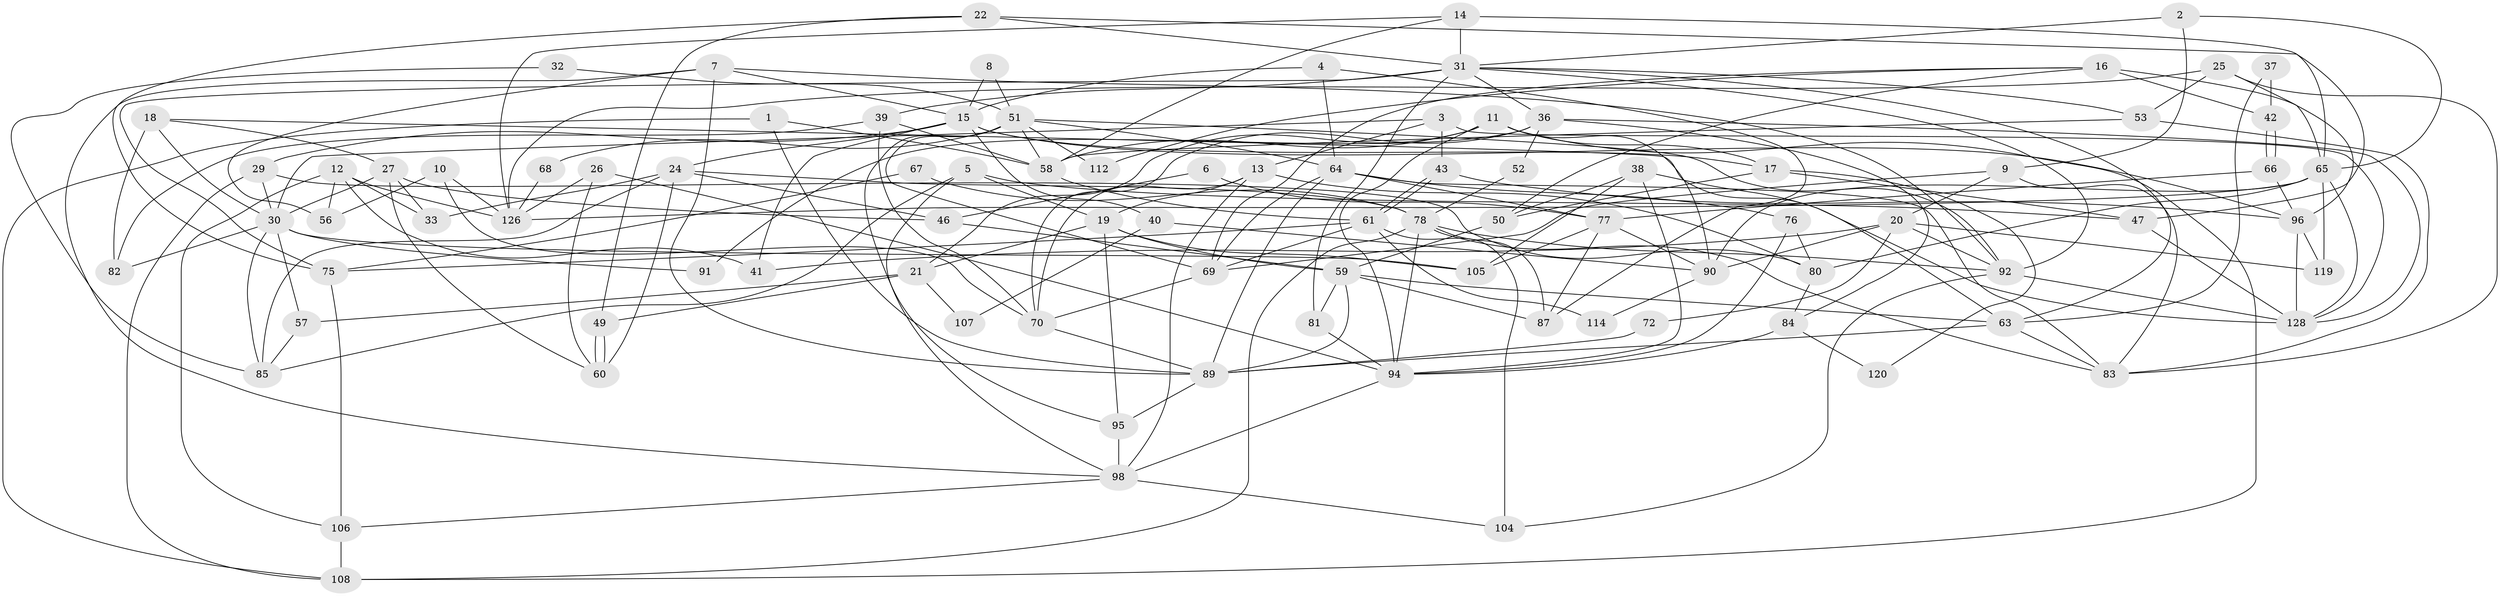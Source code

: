 // Generated by graph-tools (version 1.1) at 2025/24/03/03/25 07:24:01]
// undirected, 91 vertices, 210 edges
graph export_dot {
graph [start="1"]
  node [color=gray90,style=filled];
  1;
  2;
  3 [super="+111"];
  4 [super="+48"];
  5;
  6;
  7;
  8;
  9;
  10;
  11 [super="+71"];
  12 [super="+101"];
  13 [super="+113"];
  14;
  15 [super="+99"];
  16;
  17 [super="+34"];
  18;
  19 [super="+23"];
  20 [super="+44"];
  21;
  22;
  24;
  25 [super="+55"];
  26;
  27 [super="+28"];
  29 [super="+54"];
  30 [super="+88"];
  31 [super="+79"];
  32;
  33 [super="+35"];
  36 [super="+45"];
  37;
  38 [super="+62"];
  39;
  40;
  41;
  42;
  43;
  46;
  47;
  49;
  50;
  51 [super="+97"];
  52;
  53;
  56;
  57;
  58 [super="+86"];
  59 [super="+103"];
  60;
  61 [super="+74"];
  63;
  64 [super="+115"];
  65 [super="+73"];
  66;
  67;
  68;
  69;
  70 [super="+117"];
  72;
  75;
  76;
  77 [super="+110"];
  78 [super="+125"];
  80;
  81;
  82 [super="+102"];
  83 [super="+122"];
  84;
  85 [super="+100"];
  87;
  89 [super="+93"];
  90 [super="+121"];
  91;
  92 [super="+124"];
  94 [super="+118"];
  95;
  96 [super="+116"];
  98 [super="+109"];
  104;
  105;
  106 [super="+123"];
  107;
  108;
  112;
  114;
  119;
  120;
  126 [super="+127"];
  128;
  1 -- 58;
  1 -- 89;
  1 -- 108;
  2 -- 31;
  2 -- 65;
  2 -- 9;
  3 -- 128;
  3 -- 43;
  3 -- 30;
  3 -- 13;
  4 -- 87;
  4 -- 15;
  4 -- 64;
  5 -- 98;
  5 -- 85;
  5 -- 47;
  5 -- 19;
  6 -- 46;
  6 -- 77;
  7 -- 92;
  7 -- 56;
  7 -- 89;
  7 -- 98;
  7 -- 15;
  8 -- 51;
  8 -- 15;
  9 -- 69;
  9 -- 83;
  9 -- 20;
  10 -- 56;
  10 -- 70;
  10 -- 126;
  11 -- 108;
  11 -- 17;
  11 -- 90;
  11 -- 21;
  11 -- 58;
  11 -- 94;
  12 -- 56;
  12 -- 33;
  12 -- 41;
  12 -- 126;
  12 -- 106;
  13 -- 19;
  13 -- 80;
  13 -- 70;
  13 -- 98;
  14 -- 31 [weight=2];
  14 -- 58;
  14 -- 126;
  14 -- 65;
  15 -- 96;
  15 -- 29;
  15 -- 17;
  15 -- 41;
  15 -- 40;
  15 -- 24;
  16 -- 69;
  16 -- 50;
  16 -- 42;
  16 -- 112;
  16 -- 96;
  17 -- 50;
  17 -- 120;
  17 -- 47;
  18 -- 63;
  18 -- 82 [weight=2];
  18 -- 27;
  18 -- 30;
  19 -- 21;
  19 -- 95;
  19 -- 105;
  19 -- 59;
  20 -- 41;
  20 -- 72;
  20 -- 119;
  20 -- 92;
  20 -- 90;
  21 -- 49;
  21 -- 57;
  21 -- 107;
  22 -- 47;
  22 -- 31;
  22 -- 49;
  22 -- 75;
  24 -- 46;
  24 -- 60;
  24 -- 78;
  24 -- 85;
  24 -- 33;
  25 -- 83;
  25 -- 65;
  25 -- 53;
  25 -- 126;
  26 -- 60;
  26 -- 94;
  26 -- 126;
  27 -- 33 [weight=2];
  27 -- 30;
  27 -- 60;
  27 -- 46;
  29 -- 30;
  29 -- 80;
  29 -- 108;
  30 -- 105;
  30 -- 82;
  30 -- 57;
  30 -- 91;
  30 -- 85;
  31 -- 63;
  31 -- 39;
  31 -- 75;
  31 -- 81;
  31 -- 53;
  31 -- 92;
  31 -- 36;
  32 -- 51;
  32 -- 85;
  36 -- 84;
  36 -- 91;
  36 -- 70;
  36 -- 128;
  36 -- 52;
  37 -- 63;
  37 -- 42;
  38 -- 50 [weight=2];
  38 -- 128;
  38 -- 105;
  38 -- 94;
  39 -- 58;
  39 -- 70;
  39 -- 82;
  40 -- 107;
  40 -- 90;
  42 -- 66;
  42 -- 66;
  43 -- 61;
  43 -- 61;
  43 -- 96;
  46 -- 59;
  47 -- 128;
  49 -- 60;
  49 -- 60;
  50 -- 59;
  51 -- 69;
  51 -- 95;
  51 -- 68;
  51 -- 92;
  51 -- 112;
  51 -- 58;
  51 -- 64;
  52 -- 78;
  53 -- 58;
  53 -- 83;
  57 -- 85;
  58 -- 61;
  59 -- 81;
  59 -- 87;
  59 -- 89;
  59 -- 63;
  61 -- 69;
  61 -- 104;
  61 -- 114;
  61 -- 75;
  63 -- 83;
  63 -- 89;
  64 -- 76;
  64 -- 89;
  64 -- 69;
  64 -- 83;
  64 -- 77;
  65 -- 128;
  65 -- 90;
  65 -- 126;
  65 -- 80;
  65 -- 119;
  66 -- 77;
  66 -- 96;
  67 -- 75;
  67 -- 78;
  68 -- 126;
  69 -- 70;
  70 -- 89;
  72 -- 89;
  75 -- 106;
  76 -- 80;
  76 -- 94;
  77 -- 90 [weight=2];
  77 -- 87;
  77 -- 105;
  78 -- 83;
  78 -- 87;
  78 -- 92;
  78 -- 108;
  78 -- 94;
  80 -- 84;
  81 -- 94;
  84 -- 120;
  84 -- 94;
  89 -- 95;
  90 -- 114;
  92 -- 104;
  92 -- 128;
  94 -- 98;
  95 -- 98;
  96 -- 128;
  96 -- 119;
  98 -- 104;
  98 -- 106;
  106 -- 108 [weight=2];
}
